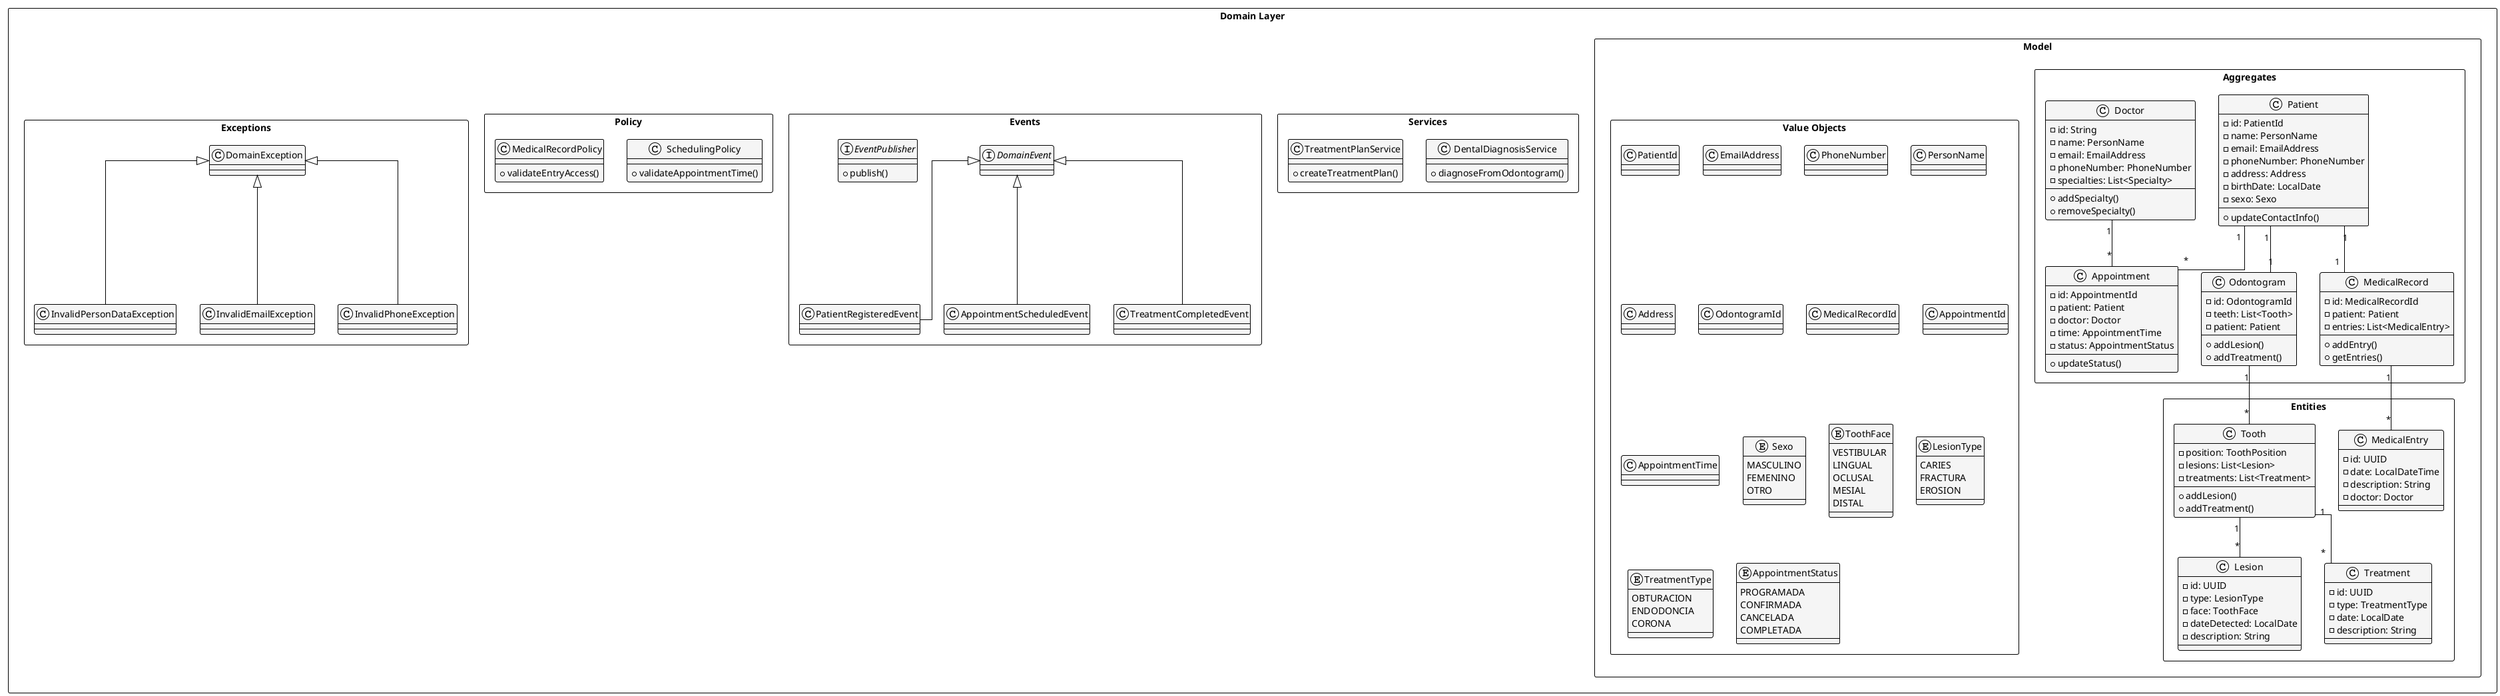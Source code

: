 @startuml Domain Layer

!theme plain
skinparam packageStyle rectangle
skinparam backgroundColor white
skinparam ClassBackgroundColor WhiteSmoke
skinparam ClassBorderColor Black
skinparam ArrowColor Black
skinparam linetype ortho

package "Domain Layer" {
  package "Model" {
    package "Aggregates" {
      class Patient {
        -id: PatientId
        -name: PersonName
        -email: EmailAddress
        -phoneNumber: PhoneNumber
        -address: Address
        -birthDate: LocalDate
        -sexo: Sexo
        +updateContactInfo()
      }
      
      class Doctor {
        -id: String
        -name: PersonName
        -email: EmailAddress
        -phoneNumber: PhoneNumber
        -specialties: List<Specialty>
        +addSpecialty()
        +removeSpecialty()
      }
      
      class Odontogram {
        -id: OdontogramId
        -teeth: List<Tooth>
        -patient: Patient
        +addLesion()
        +addTreatment()
      }
      
      class MedicalRecord {
        -id: MedicalRecordId
        -patient: Patient
        -entries: List<MedicalEntry>
        +addEntry()
        +getEntries()
      }
      
      class Appointment {
        -id: AppointmentId
        -patient: Patient
        -doctor: Doctor
        -time: AppointmentTime
        -status: AppointmentStatus
        +updateStatus()
      }
    }
    
    package "Entities" {
      class Tooth {
        -position: ToothPosition
        -lesions: List<Lesion>
        -treatments: List<Treatment>
        +addLesion()
        +addTreatment()
      }
      
      class Lesion {
        -id: UUID
        -type: LesionType
        -face: ToothFace
        -dateDetected: LocalDate
        -description: String
      }
      
      class Treatment {
        -id: UUID
        -type: TreatmentType
        -date: LocalDate
        -description: String
      }
      
      class MedicalEntry {
        -id: UUID
        -date: LocalDateTime
        -description: String
        -doctor: Doctor
      }
    }
    
    package "Value Objects" {
      class PatientId
      class EmailAddress
      class PhoneNumber
      class PersonName
      class Address
      class OdontogramId
      class MedicalRecordId
      class AppointmentId
      class AppointmentTime
      
      enum Sexo {
        MASCULINO
        FEMENINO
        OTRO
      }
      
      enum ToothFace {
        VESTIBULAR
        LINGUAL
        OCLUSAL
        MESIAL
        DISTAL
      }
      
      enum LesionType {
        CARIES
        FRACTURA
        EROSION
      }
      
      enum TreatmentType {
        OBTURACION
        ENDODONCIA
        CORONA
      }
      
      enum AppointmentStatus {
        PROGRAMADA
        CONFIRMADA
        CANCELADA
        COMPLETADA
      }
    }
  }
  
  package "Services" {
    class DentalDiagnosisService {
      +diagnoseFromOdontogram()
    }
    
    class TreatmentPlanService {
      +createTreatmentPlan()
    }
  }
  
  package "Events" {
    interface DomainEvent
    class PatientRegisteredEvent
    class AppointmentScheduledEvent
    class TreatmentCompletedEvent
    
    interface EventPublisher {
      +publish()
    }
  }
  
  package "Policy" {
    class SchedulingPolicy {
      +validateAppointmentTime()
    }
    
    class MedicalRecordPolicy {
      +validateEntryAccess()
    }
  }
  
  package "Exceptions" {
    class DomainException
    class InvalidPersonDataException
    class InvalidEmailException
    class InvalidPhoneException
  }
}

' Relaciones
Patient "1" -- "1" Odontogram
Patient "1" -- "1" MedicalRecord
Patient "1" -- "*" Appointment
Doctor "1" -- "*" Appointment
Odontogram "1" -- "*" Tooth
Tooth "1" -- "*" Lesion
Tooth "1" -- "*" Treatment
MedicalRecord "1" -- "*" MedicalEntry

DomainEvent <|-- PatientRegisteredEvent
DomainEvent <|-- AppointmentScheduledEvent
DomainEvent <|-- TreatmentCompletedEvent
DomainException <|-- InvalidPersonDataException
DomainException <|-- InvalidEmailException
DomainException <|-- InvalidPhoneException

@enduml 